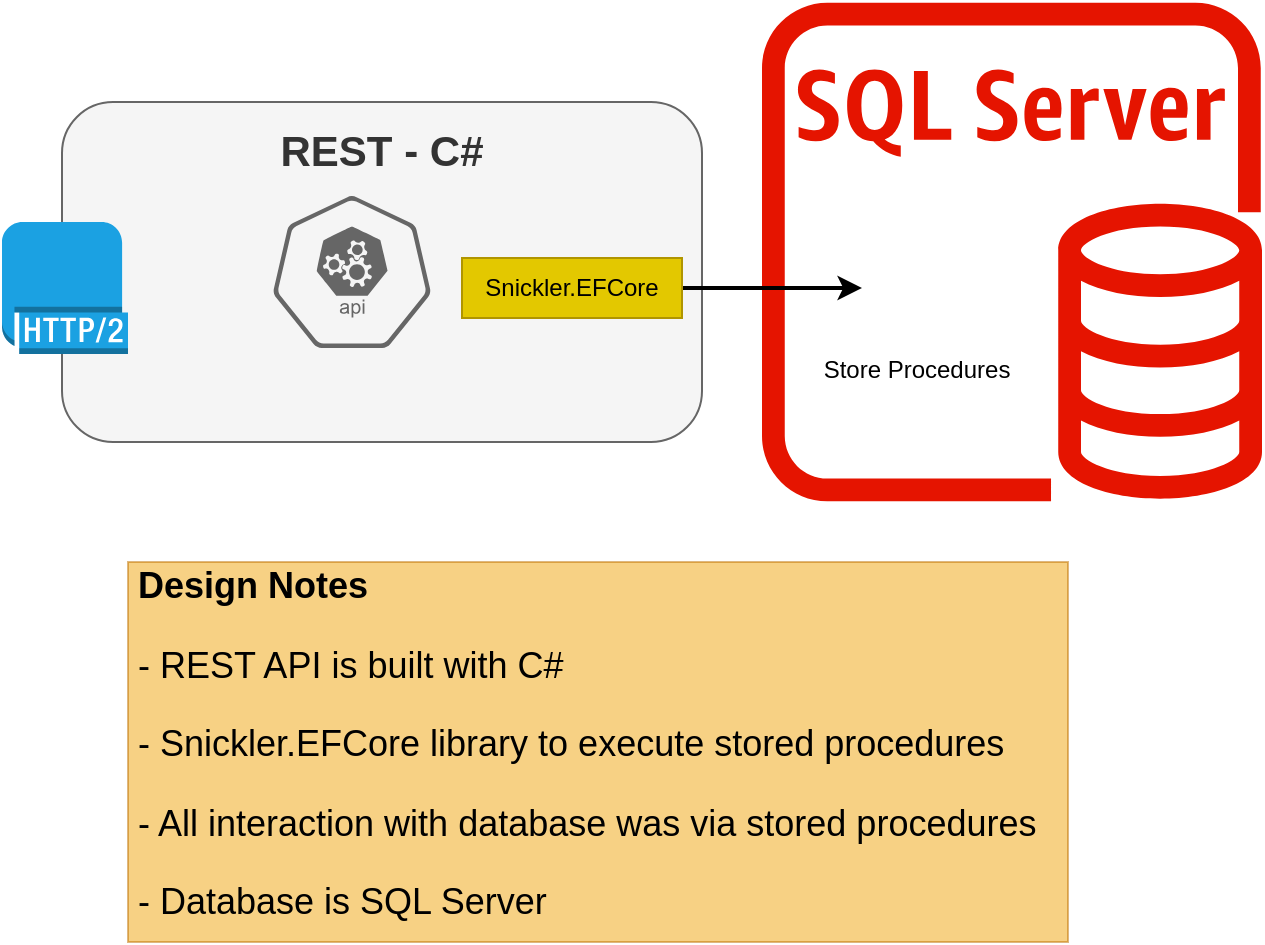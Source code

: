 <mxfile version="17.4.5" type="github">
  <diagram id="Sm2pb3-F4sastgEHSxYW" name="Page-1">
    <mxGraphModel dx="1255" dy="813" grid="1" gridSize="10" guides="1" tooltips="1" connect="1" arrows="1" fold="1" page="1" pageScale="1" pageWidth="850" pageHeight="1100" math="0" shadow="0">
      <root>
        <mxCell id="0" />
        <mxCell id="1" parent="0" />
        <mxCell id="kM6qKKS9JfJ38p3c9ldp-9" value="REST - C#" style="rounded=1;whiteSpace=wrap;html=1;fillColor=#f5f5f5;fontColor=#333333;strokeColor=#666666;verticalAlign=top;spacingTop=5;fontSize=21;fontStyle=1" vertex="1" parent="1">
          <mxGeometry x="150" y="140" width="320" height="170" as="geometry" />
        </mxCell>
        <mxCell id="kM6qKKS9JfJ38p3c9ldp-3" value="" style="sketch=0;outlineConnect=0;fontColor=#ffffff;fillColor=#e51400;strokeColor=#B20000;dashed=0;verticalLabelPosition=bottom;verticalAlign=top;align=center;html=1;fontSize=12;fontStyle=0;aspect=fixed;pointerEvents=1;shape=mxgraph.aws4.rds_sql_server_instance;" vertex="1" parent="1">
          <mxGeometry x="500" y="90" width="250" height="250" as="geometry" />
        </mxCell>
        <mxCell id="kM6qKKS9JfJ38p3c9ldp-4" value="" style="sketch=0;html=1;dashed=0;whitespace=wrap;fillColor=#f5f5f5;strokeColor=#666666;points=[[0.005,0.63,0],[0.1,0.2,0],[0.9,0.2,0],[0.5,0,0],[0.995,0.63,0],[0.72,0.99,0],[0.5,1,0],[0.28,0.99,0]];shape=mxgraph.kubernetes.icon;prIcon=api;fontColor=#333333;" vertex="1" parent="1">
          <mxGeometry x="250" y="187" width="90" height="76" as="geometry" />
        </mxCell>
        <mxCell id="kM6qKKS9JfJ38p3c9ldp-6" value="Store Procedures" style="shape=image;html=1;verticalAlign=top;verticalLabelPosition=bottom;labelBackgroundColor=#ffffff;imageAspect=0;aspect=fixed;image=https://cdn2.iconfinder.com/data/icons/gnomeicontheme/24x24/stock/code/stock_macro-stop-after-procedure.png" vertex="1" parent="1">
          <mxGeometry x="550" y="206" width="54" height="54" as="geometry" />
        </mxCell>
        <mxCell id="kM6qKKS9JfJ38p3c9ldp-11" style="edgeStyle=orthogonalEdgeStyle;rounded=0;orthogonalLoop=1;jettySize=auto;html=1;entryX=0;entryY=0.5;entryDx=0;entryDy=0;fontSize=21;strokeWidth=2;" edge="1" parent="1" source="kM6qKKS9JfJ38p3c9ldp-8" target="kM6qKKS9JfJ38p3c9ldp-6">
          <mxGeometry relative="1" as="geometry" />
        </mxCell>
        <mxCell id="kM6qKKS9JfJ38p3c9ldp-8" value="Snickler.EFCore" style="text;html=1;strokeColor=#B09500;fillColor=#e3c800;align=center;verticalAlign=middle;whiteSpace=wrap;rounded=0;fontColor=#000000;" vertex="1" parent="1">
          <mxGeometry x="350" y="218" width="110" height="30" as="geometry" />
        </mxCell>
        <mxCell id="kM6qKKS9JfJ38p3c9ldp-10" value="" style="outlineConnect=0;dashed=0;verticalLabelPosition=bottom;verticalAlign=top;align=center;html=1;shape=mxgraph.aws3.http_2_protocol;fillColor=#1ba1e2;rounded=1;strokeColor=#006EAF;fontColor=#ffffff;" vertex="1" parent="1">
          <mxGeometry x="120" y="200" width="63" height="66" as="geometry" />
        </mxCell>
        <mxCell id="kM6qKKS9JfJ38p3c9ldp-13" value="&lt;h1 style=&quot;font-size: 18px;&quot;&gt;Design Notes&lt;/h1&gt;&lt;p style=&quot;font-size: 18px;&quot;&gt;- REST API is built with C#&lt;/p&gt;&lt;p style=&quot;font-size: 18px;&quot;&gt;- Snickler.EFCore library to execute stored procedures&lt;/p&gt;&lt;p style=&quot;font-size: 18px;&quot;&gt;- All interaction with database was via stored procedures&lt;/p&gt;&lt;p style=&quot;font-size: 18px;&quot;&gt;- Database is SQL Server&amp;nbsp;&lt;/p&gt;" style="text;html=1;strokeColor=#BD7000;fillColor=#f0a30a;spacing=5;spacingTop=-20;whiteSpace=wrap;overflow=hidden;rounded=0;fontSize=18;fontColor=#000000;opacity=50;" vertex="1" parent="1">
          <mxGeometry x="183" y="370" width="470" height="190" as="geometry" />
        </mxCell>
      </root>
    </mxGraphModel>
  </diagram>
</mxfile>

